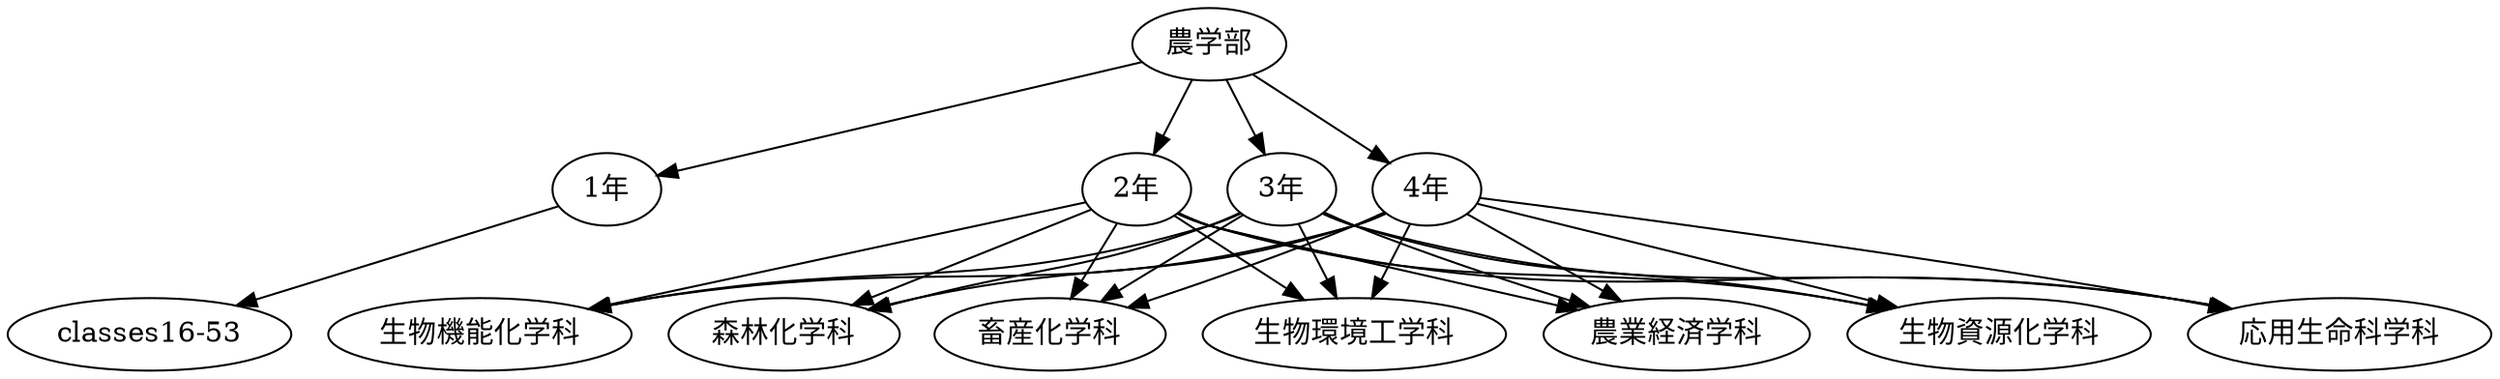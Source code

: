 digraph {
	"農学部"
	"1年"
	"2年"
	"3年"
	"4年"
	"農学部" -> "1年"
	"農学部" -> "2年"
	"農学部" -> "3年"
	"農学部" -> "4年"
	"1年" -> "classes16-53"
	"2年" -> "生物資源化学科"
	"2年" -> "応用生命科学科"
	"2年" -> "生物機能化学科"
	"2年" -> "森林化学科"
	"2年" -> "畜産化学科"
	"2年" -> "生物環境工学科"
	"2年" -> "農業経済学科"
	"3年" -> "生物資源化学科"
	"3年" -> "応用生命科学科"
	"3年" -> "生物機能化学科"
	"3年" -> "森林化学科"
	"3年" -> "畜産化学科"
	"3年" -> "生物環境工学科"
	"3年" -> "農業経済学科"
	"4年" -> "生物資源化学科"
	"4年" -> "応用生命科学科"
	"4年" -> "生物機能化学科"
	"4年" -> "森林化学科"
	"4年" -> "畜産化学科"
	"4年" -> "生物環境工学科"
	"4年" -> "農業経済学科"
	overlap=false
}
